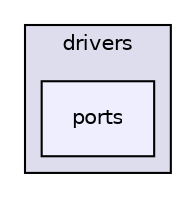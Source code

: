 digraph "ports" {
  compound=true
  node [ fontsize="10", fontname="Helvetica"];
  edge [ labelfontsize="10", labelfontname="Helvetica"];
  subgraph clusterdir_91d6028ef0aa1035242bfefa07cd806e {
    graph [ bgcolor="#ddddee", pencolor="black", label="drivers" fontname="Helvetica", fontsize="10", URL="dir_91d6028ef0aa1035242bfefa07cd806e.html"]
  dir_48feca565b02475938ec5531d6e9635b [shape=box, label="ports", style="filled", fillcolor="#eeeeff", pencolor="black", URL="dir_48feca565b02475938ec5531d6e9635b.html"];
  }
}
